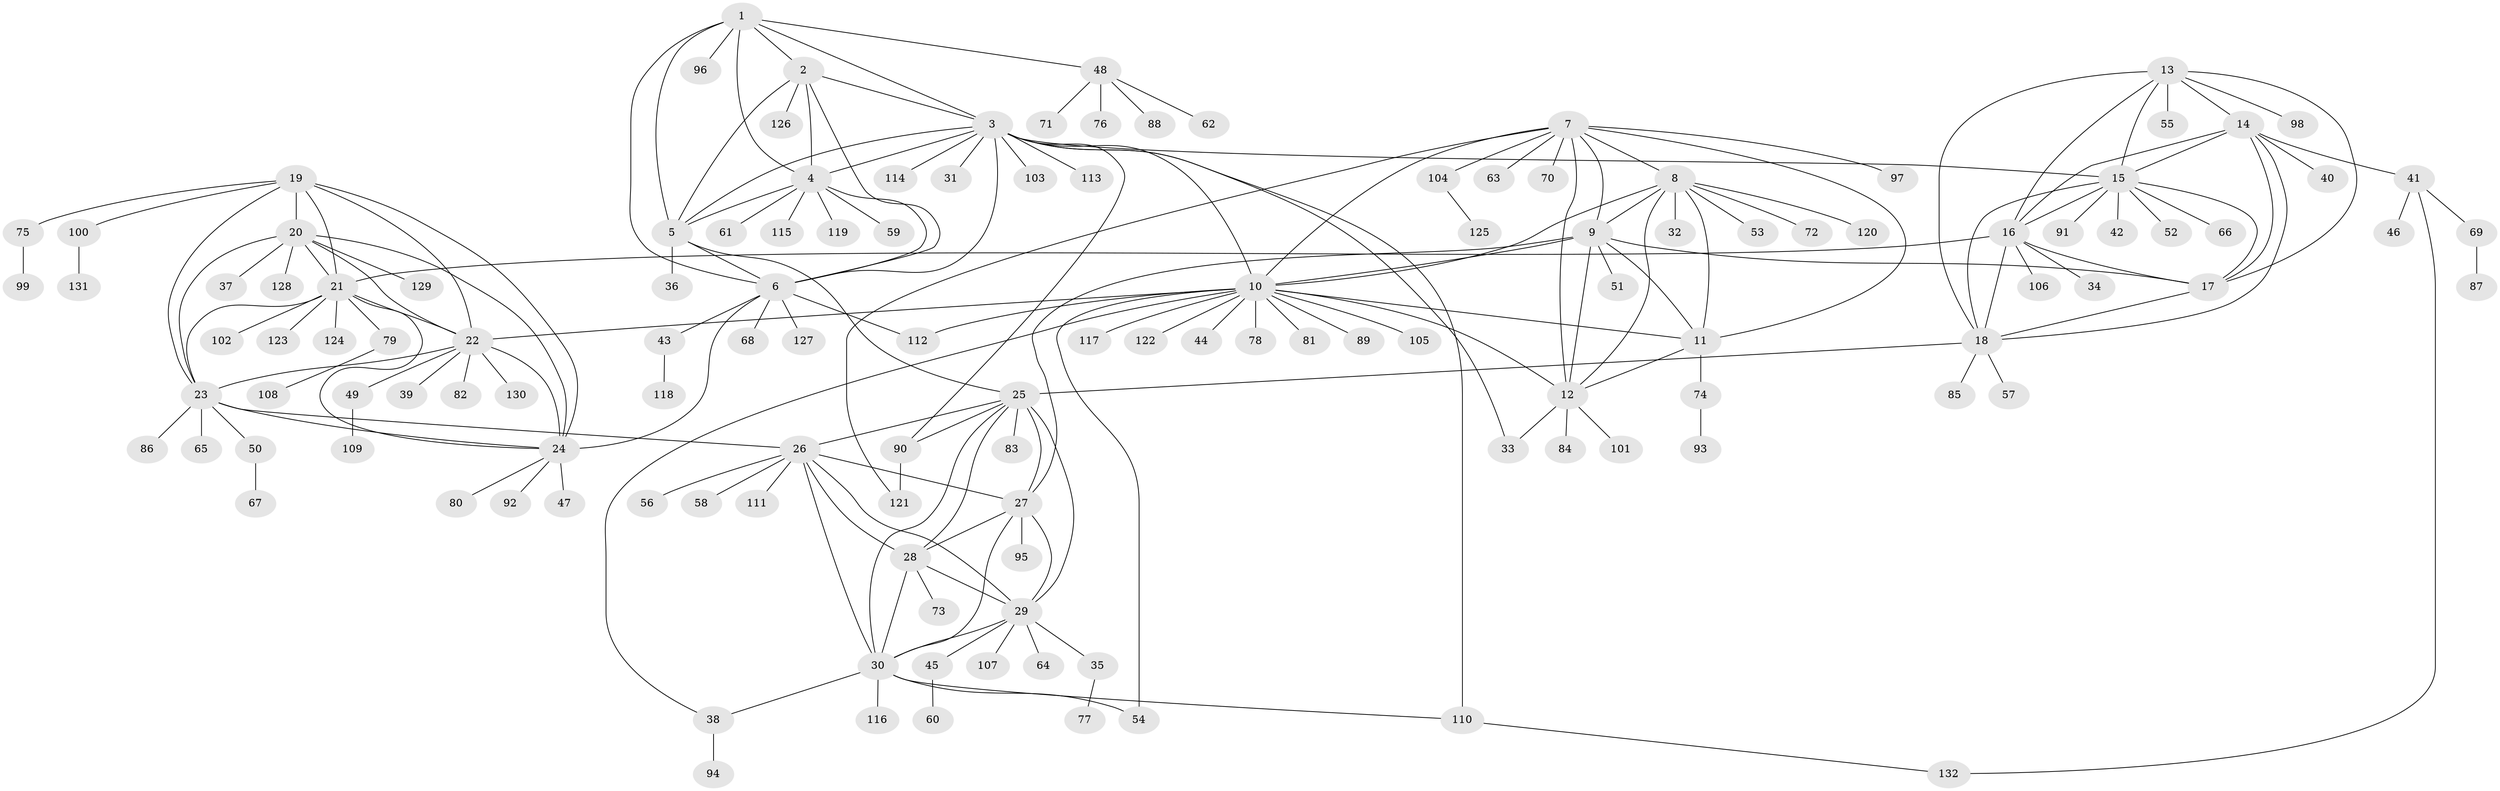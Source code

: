 // Generated by graph-tools (version 1.1) at 2025/50/03/09/25 03:50:33]
// undirected, 132 vertices, 195 edges
graph export_dot {
graph [start="1"]
  node [color=gray90,style=filled];
  1;
  2;
  3;
  4;
  5;
  6;
  7;
  8;
  9;
  10;
  11;
  12;
  13;
  14;
  15;
  16;
  17;
  18;
  19;
  20;
  21;
  22;
  23;
  24;
  25;
  26;
  27;
  28;
  29;
  30;
  31;
  32;
  33;
  34;
  35;
  36;
  37;
  38;
  39;
  40;
  41;
  42;
  43;
  44;
  45;
  46;
  47;
  48;
  49;
  50;
  51;
  52;
  53;
  54;
  55;
  56;
  57;
  58;
  59;
  60;
  61;
  62;
  63;
  64;
  65;
  66;
  67;
  68;
  69;
  70;
  71;
  72;
  73;
  74;
  75;
  76;
  77;
  78;
  79;
  80;
  81;
  82;
  83;
  84;
  85;
  86;
  87;
  88;
  89;
  90;
  91;
  92;
  93;
  94;
  95;
  96;
  97;
  98;
  99;
  100;
  101;
  102;
  103;
  104;
  105;
  106;
  107;
  108;
  109;
  110;
  111;
  112;
  113;
  114;
  115;
  116;
  117;
  118;
  119;
  120;
  121;
  122;
  123;
  124;
  125;
  126;
  127;
  128;
  129;
  130;
  131;
  132;
  1 -- 2;
  1 -- 3;
  1 -- 4;
  1 -- 5;
  1 -- 6;
  1 -- 48;
  1 -- 96;
  2 -- 3;
  2 -- 4;
  2 -- 5;
  2 -- 6;
  2 -- 126;
  3 -- 4;
  3 -- 5;
  3 -- 6;
  3 -- 10;
  3 -- 15;
  3 -- 31;
  3 -- 33;
  3 -- 90;
  3 -- 103;
  3 -- 110;
  3 -- 113;
  3 -- 114;
  4 -- 5;
  4 -- 6;
  4 -- 59;
  4 -- 61;
  4 -- 115;
  4 -- 119;
  5 -- 6;
  5 -- 25;
  5 -- 36;
  6 -- 24;
  6 -- 43;
  6 -- 68;
  6 -- 112;
  6 -- 127;
  7 -- 8;
  7 -- 9;
  7 -- 10;
  7 -- 11;
  7 -- 12;
  7 -- 63;
  7 -- 70;
  7 -- 97;
  7 -- 104;
  7 -- 121;
  8 -- 9;
  8 -- 10;
  8 -- 11;
  8 -- 12;
  8 -- 32;
  8 -- 53;
  8 -- 72;
  8 -- 120;
  9 -- 10;
  9 -- 11;
  9 -- 12;
  9 -- 17;
  9 -- 27;
  9 -- 51;
  10 -- 11;
  10 -- 12;
  10 -- 22;
  10 -- 38;
  10 -- 44;
  10 -- 54;
  10 -- 78;
  10 -- 81;
  10 -- 89;
  10 -- 105;
  10 -- 112;
  10 -- 117;
  10 -- 122;
  11 -- 12;
  11 -- 74;
  12 -- 33;
  12 -- 84;
  12 -- 101;
  13 -- 14;
  13 -- 15;
  13 -- 16;
  13 -- 17;
  13 -- 18;
  13 -- 55;
  13 -- 98;
  14 -- 15;
  14 -- 16;
  14 -- 17;
  14 -- 18;
  14 -- 40;
  14 -- 41;
  15 -- 16;
  15 -- 17;
  15 -- 18;
  15 -- 42;
  15 -- 52;
  15 -- 66;
  15 -- 91;
  16 -- 17;
  16 -- 18;
  16 -- 21;
  16 -- 34;
  16 -- 106;
  17 -- 18;
  18 -- 25;
  18 -- 57;
  18 -- 85;
  19 -- 20;
  19 -- 21;
  19 -- 22;
  19 -- 23;
  19 -- 24;
  19 -- 75;
  19 -- 100;
  20 -- 21;
  20 -- 22;
  20 -- 23;
  20 -- 24;
  20 -- 37;
  20 -- 128;
  20 -- 129;
  21 -- 22;
  21 -- 23;
  21 -- 24;
  21 -- 79;
  21 -- 102;
  21 -- 123;
  21 -- 124;
  22 -- 23;
  22 -- 24;
  22 -- 39;
  22 -- 49;
  22 -- 82;
  22 -- 130;
  23 -- 24;
  23 -- 26;
  23 -- 50;
  23 -- 65;
  23 -- 86;
  24 -- 47;
  24 -- 80;
  24 -- 92;
  25 -- 26;
  25 -- 27;
  25 -- 28;
  25 -- 29;
  25 -- 30;
  25 -- 83;
  25 -- 90;
  26 -- 27;
  26 -- 28;
  26 -- 29;
  26 -- 30;
  26 -- 56;
  26 -- 58;
  26 -- 111;
  27 -- 28;
  27 -- 29;
  27 -- 30;
  27 -- 95;
  28 -- 29;
  28 -- 30;
  28 -- 73;
  29 -- 30;
  29 -- 35;
  29 -- 45;
  29 -- 64;
  29 -- 107;
  30 -- 38;
  30 -- 54;
  30 -- 110;
  30 -- 116;
  35 -- 77;
  38 -- 94;
  41 -- 46;
  41 -- 69;
  41 -- 132;
  43 -- 118;
  45 -- 60;
  48 -- 62;
  48 -- 71;
  48 -- 76;
  48 -- 88;
  49 -- 109;
  50 -- 67;
  69 -- 87;
  74 -- 93;
  75 -- 99;
  79 -- 108;
  90 -- 121;
  100 -- 131;
  104 -- 125;
  110 -- 132;
}
